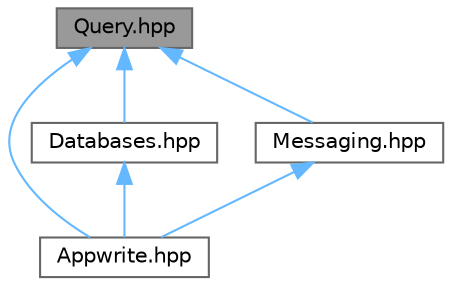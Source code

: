 digraph "Query.hpp"
{
 // LATEX_PDF_SIZE
  bgcolor="transparent";
  edge [fontname=Helvetica,fontsize=10,labelfontname=Helvetica,labelfontsize=10];
  node [fontname=Helvetica,fontsize=10,shape=box,height=0.2,width=0.4];
  Node1 [id="Node000001",label="Query.hpp",height=0.2,width=0.4,color="gray40", fillcolor="grey60", style="filled", fontcolor="black",tooltip="Offers helper methods to construct query parameters for filtering and sorting API responses."];
  Node1 -> Node2 [id="edge1_Node000001_Node000002",dir="back",color="steelblue1",style="solid",tooltip=" "];
  Node2 [id="Node000002",label="Appwrite.hpp",height=0.2,width=0.4,color="grey40", fillcolor="white", style="filled",URL="$_appwrite_8hpp.html",tooltip="Root header to import all core Appwrite SDK modules for easy access."];
  Node1 -> Node3 [id="edge2_Node000001_Node000003",dir="back",color="steelblue1",style="solid",tooltip=" "];
  Node3 [id="Node000003",label="Databases.hpp",height=0.2,width=0.4,color="grey40", fillcolor="white", style="filled",URL="$_databases_8hpp.html",tooltip="Provides database management APIs: databases, collections, attributes, documents, and indexes."];
  Node3 -> Node2 [id="edge3_Node000003_Node000002",dir="back",color="steelblue1",style="solid",tooltip=" "];
  Node1 -> Node4 [id="edge4_Node000001_Node000004",dir="back",color="steelblue1",style="solid",tooltip=" "];
  Node4 [id="Node000004",label="Messaging.hpp",height=0.2,width=0.4,color="grey40", fillcolor="white", style="filled",URL="$_messaging_8hpp.html",tooltip="Provides messaging-related operations (messages, topics, subscribers)"];
  Node4 -> Node2 [id="edge5_Node000004_Node000002",dir="back",color="steelblue1",style="solid",tooltip=" "];
}
